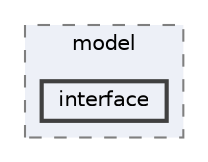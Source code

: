 digraph "3d_viewer_v2/model/interface"
{
 // LATEX_PDF_SIZE
  bgcolor="transparent";
  edge [fontname=Helvetica,fontsize=10,labelfontname=Helvetica,labelfontsize=10];
  node [fontname=Helvetica,fontsize=10,shape=box,height=0.2,width=0.4];
  compound=true
  subgraph clusterdir_2999f9c1f2c2e69b15a479876590c1ba {
    graph [ bgcolor="#edf0f7", pencolor="grey50", label="model", fontname=Helvetica,fontsize=10 style="filled,dashed", URL="dir_2999f9c1f2c2e69b15a479876590c1ba.html",tooltip=""]
  dir_e17f88d6713b0bc4bed1568332668485 [label="interface", fillcolor="#edf0f7", color="grey25", style="filled,bold", URL="dir_e17f88d6713b0bc4bed1568332668485.html",tooltip=""];
  }
}
